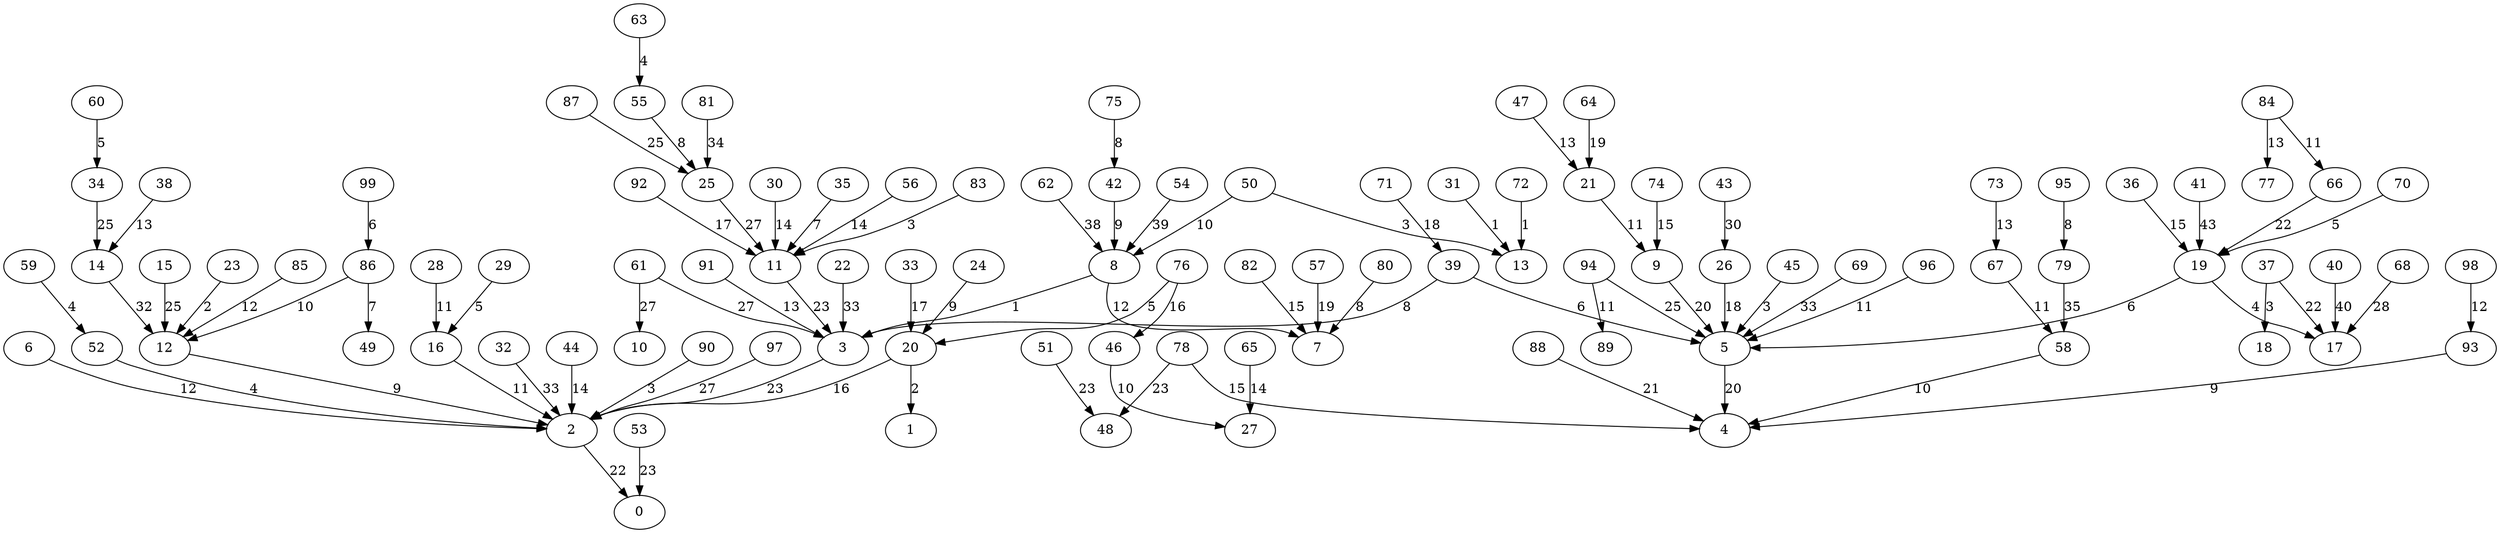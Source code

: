digraph grafoDorogovtsevMendes_n_100_Prim {
0;
1;
2;
3;
4;
5;
6;
7;
8;
9;
10;
11;
12;
13;
14;
15;
16;
17;
18;
19;
20;
21;
22;
23;
24;
25;
26;
27;
28;
29;
30;
31;
32;
33;
34;
35;
36;
37;
38;
39;
40;
41;
42;
43;
44;
45;
46;
47;
48;
49;
50;
51;
52;
53;
54;
55;
56;
57;
58;
59;
60;
61;
62;
63;
64;
65;
66;
67;
68;
69;
70;
71;
72;
73;
74;
75;
76;
77;
78;
79;
80;
81;
82;
83;
84;
85;
86;
87;
88;
89;
90;
91;
92;
93;
94;
95;
96;
97;
98;
99;
2 -> 0[label=22 weight=22];
20 -> 2[label=16 weight=16];
3 -> 2[label=23 weight=23];
5 -> 4[label=20 weight=20];
39 -> 5[label=6 weight=6];
6 -> 2[label=12 weight=12];
8 -> 7[label=12 weight=12];
8 -> 3[label=1 weight=1];
9 -> 5[label=20 weight=20];
61 -> 10[label=27 weight=27];
11 -> 3[label=23 weight=23];
12 -> 2[label=9 weight=9];
50 -> 13[label=3 weight=3];
14 -> 12[label=32 weight=32];
15 -> 12[label=25 weight=25];
16 -> 2[label=11 weight=11];
19 -> 17[label=4 weight=4];
37 -> 18[label=3 weight=3];
19 -> 5[label=6 weight=6];
20 -> 1[label=2 weight=2];
21 -> 9[label=11 weight=11];
22 -> 3[label=33 weight=33];
23 -> 12[label=2 weight=2];
24 -> 20[label=9 weight=9];
25 -> 11[label=27 weight=27];
26 -> 5[label=18 weight=18];
46 -> 27[label=10 weight=10];
28 -> 16[label=11 weight=11];
29 -> 16[label=5 weight=5];
30 -> 11[label=14 weight=14];
31 -> 13[label=1 weight=1];
32 -> 2[label=33 weight=33];
33 -> 20[label=17 weight=17];
34 -> 14[label=25 weight=25];
35 -> 11[label=7 weight=7];
36 -> 19[label=15 weight=15];
37 -> 17[label=22 weight=22];
38 -> 14[label=13 weight=13];
39 -> 3[label=8 weight=8];
40 -> 17[label=40 weight=40];
41 -> 19[label=43 weight=43];
42 -> 8[label=9 weight=9];
43 -> 26[label=30 weight=30];
44 -> 2[label=14 weight=14];
45 -> 5[label=3 weight=3];
76 -> 46[label=16 weight=16];
47 -> 21[label=13 weight=13];
78 -> 48[label=23 weight=23];
86 -> 49[label=7 weight=7];
50 -> 8[label=10 weight=10];
51 -> 48[label=23 weight=23];
52 -> 2[label=4 weight=4];
53 -> 0[label=23 weight=23];
54 -> 8[label=39 weight=39];
55 -> 25[label=8 weight=8];
56 -> 11[label=14 weight=14];
57 -> 7[label=19 weight=19];
58 -> 4[label=10 weight=10];
59 -> 52[label=4 weight=4];
60 -> 34[label=5 weight=5];
61 -> 3[label=27 weight=27];
62 -> 8[label=38 weight=38];
63 -> 55[label=4 weight=4];
64 -> 21[label=19 weight=19];
65 -> 27[label=14 weight=14];
66 -> 19[label=22 weight=22];
67 -> 58[label=11 weight=11];
68 -> 17[label=28 weight=28];
69 -> 5[label=33 weight=33];
70 -> 19[label=5 weight=5];
71 -> 39[label=18 weight=18];
72 -> 13[label=1 weight=1];
73 -> 67[label=13 weight=13];
74 -> 9[label=15 weight=15];
75 -> 42[label=8 weight=8];
76 -> 20[label=5 weight=5];
84 -> 77[label=13 weight=13];
78 -> 4[label=15 weight=15];
79 -> 58[label=35 weight=35];
80 -> 7[label=8 weight=8];
81 -> 25[label=34 weight=34];
82 -> 7[label=15 weight=15];
83 -> 11[label=3 weight=3];
84 -> 66[label=11 weight=11];
85 -> 12[label=12 weight=12];
86 -> 12[label=10 weight=10];
87 -> 25[label=25 weight=25];
88 -> 4[label=21 weight=21];
94 -> 89[label=11 weight=11];
90 -> 2[label=3 weight=3];
91 -> 3[label=13 weight=13];
92 -> 11[label=17 weight=17];
93 -> 4[label=9 weight=9];
94 -> 5[label=25 weight=25];
95 -> 79[label=8 weight=8];
96 -> 5[label=11 weight=11];
97 -> 2[label=27 weight=27];
98 -> 93[label=12 weight=12];
99 -> 86[label=6 weight=6];
}
